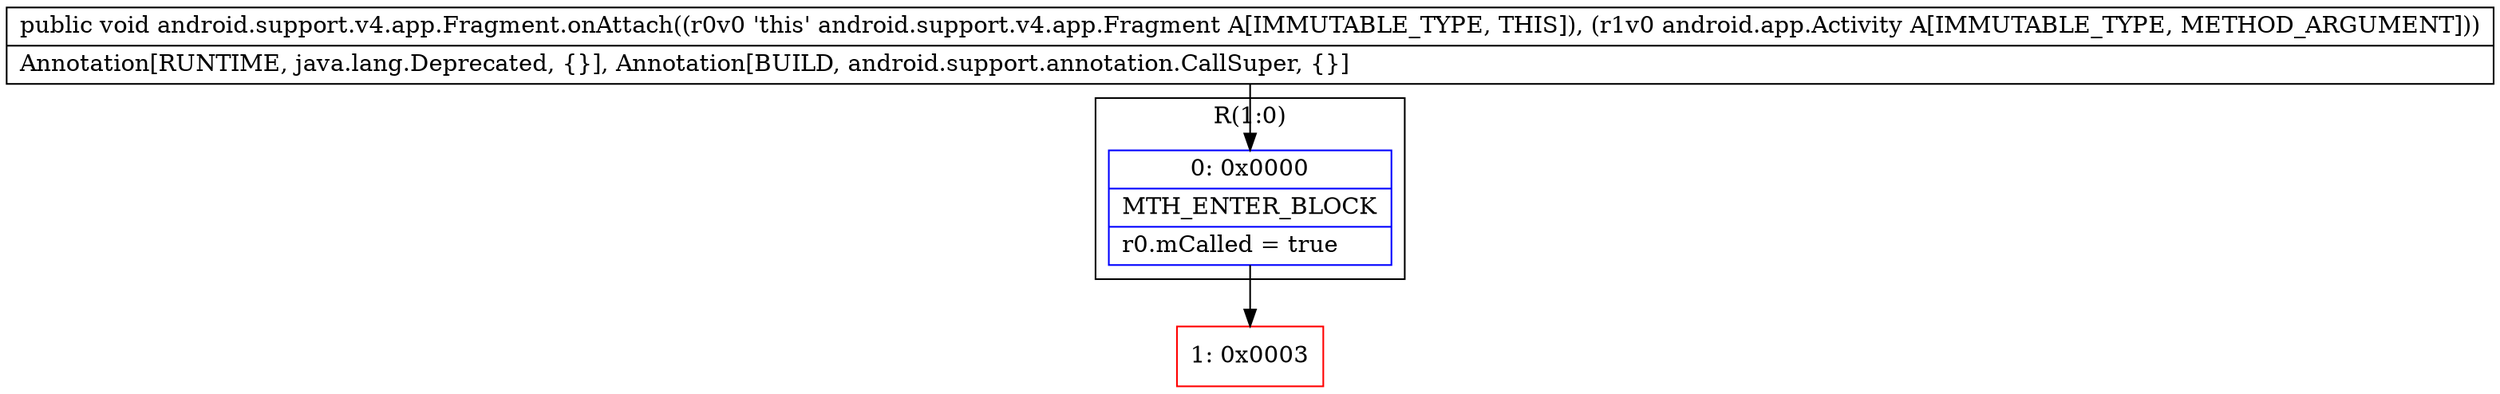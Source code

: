 digraph "CFG forandroid.support.v4.app.Fragment.onAttach(Landroid\/app\/Activity;)V" {
subgraph cluster_Region_1370163177 {
label = "R(1:0)";
node [shape=record,color=blue];
Node_0 [shape=record,label="{0\:\ 0x0000|MTH_ENTER_BLOCK\l|r0.mCalled = true\l}"];
}
Node_1 [shape=record,color=red,label="{1\:\ 0x0003}"];
MethodNode[shape=record,label="{public void android.support.v4.app.Fragment.onAttach((r0v0 'this' android.support.v4.app.Fragment A[IMMUTABLE_TYPE, THIS]), (r1v0 android.app.Activity A[IMMUTABLE_TYPE, METHOD_ARGUMENT]))  | Annotation[RUNTIME, java.lang.Deprecated, \{\}], Annotation[BUILD, android.support.annotation.CallSuper, \{\}]\l}"];
MethodNode -> Node_0;
Node_0 -> Node_1;
}

